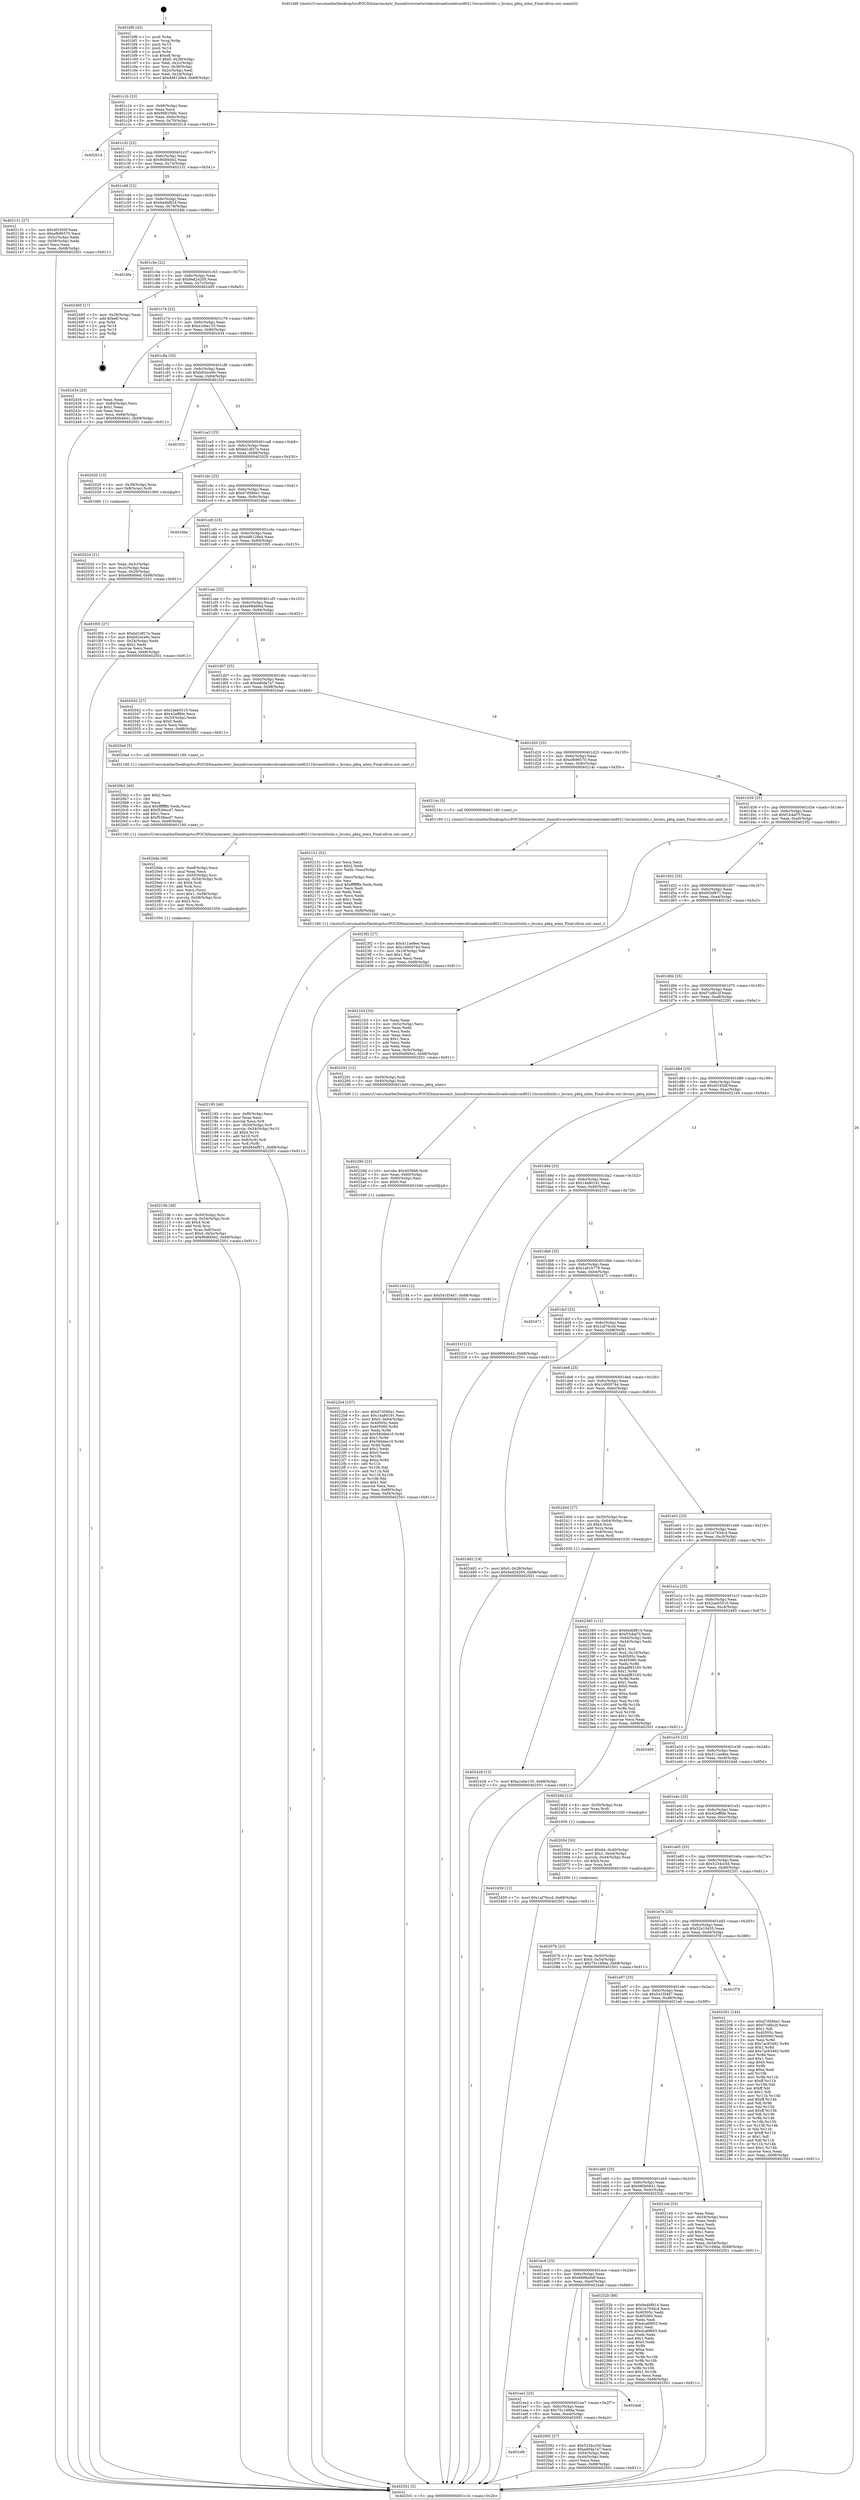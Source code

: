 digraph "0x401bf0" {
  label = "0x401bf0 (/mnt/c/Users/mathe/Desktop/tcc/POCII/binaries/extr_linuxdriversnetwirelessbroadcombrcm80211brcmutilutils.c_brcmu_pktq_mlen_Final-ollvm.out::main(0))"
  labelloc = "t"
  node[shape=record]

  Entry [label="",width=0.3,height=0.3,shape=circle,fillcolor=black,style=filled]
  "0x401c1b" [label="{
     0x401c1b [23]\l
     | [instrs]\l
     &nbsp;&nbsp;0x401c1b \<+3\>: mov -0x68(%rbp),%eax\l
     &nbsp;&nbsp;0x401c1e \<+2\>: mov %eax,%ecx\l
     &nbsp;&nbsp;0x401c20 \<+6\>: sub $0x9081f49c,%ecx\l
     &nbsp;&nbsp;0x401c26 \<+3\>: mov %eax,-0x6c(%rbp)\l
     &nbsp;&nbsp;0x401c29 \<+3\>: mov %ecx,-0x70(%rbp)\l
     &nbsp;&nbsp;0x401c2c \<+6\>: je 0000000000402014 \<main+0x424\>\l
  }"]
  "0x402014" [label="{
     0x402014\l
  }", style=dashed]
  "0x401c32" [label="{
     0x401c32 [22]\l
     | [instrs]\l
     &nbsp;&nbsp;0x401c32 \<+5\>: jmp 0000000000401c37 \<main+0x47\>\l
     &nbsp;&nbsp;0x401c37 \<+3\>: mov -0x6c(%rbp),%eax\l
     &nbsp;&nbsp;0x401c3a \<+5\>: sub $0x90df40e2,%eax\l
     &nbsp;&nbsp;0x401c3f \<+3\>: mov %eax,-0x74(%rbp)\l
     &nbsp;&nbsp;0x401c42 \<+6\>: je 0000000000402131 \<main+0x541\>\l
  }"]
  Exit [label="",width=0.3,height=0.3,shape=circle,fillcolor=black,style=filled,peripheries=2]
  "0x402131" [label="{
     0x402131 [27]\l
     | [instrs]\l
     &nbsp;&nbsp;0x402131 \<+5\>: mov $0x4f1650f,%eax\l
     &nbsp;&nbsp;0x402136 \<+5\>: mov $0xefb96570,%ecx\l
     &nbsp;&nbsp;0x40213b \<+3\>: mov -0x5c(%rbp),%edx\l
     &nbsp;&nbsp;0x40213e \<+3\>: cmp -0x58(%rbp),%edx\l
     &nbsp;&nbsp;0x402141 \<+3\>: cmovl %ecx,%eax\l
     &nbsp;&nbsp;0x402144 \<+3\>: mov %eax,-0x68(%rbp)\l
     &nbsp;&nbsp;0x402147 \<+5\>: jmp 0000000000402501 \<main+0x911\>\l
  }"]
  "0x401c48" [label="{
     0x401c48 [22]\l
     | [instrs]\l
     &nbsp;&nbsp;0x401c48 \<+5\>: jmp 0000000000401c4d \<main+0x5d\>\l
     &nbsp;&nbsp;0x401c4d \<+3\>: mov -0x6c(%rbp),%eax\l
     &nbsp;&nbsp;0x401c50 \<+5\>: sub $0x9a4bf814,%eax\l
     &nbsp;&nbsp;0x401c55 \<+3\>: mov %eax,-0x78(%rbp)\l
     &nbsp;&nbsp;0x401c58 \<+6\>: je 00000000004024fa \<main+0x90a\>\l
  }"]
  "0x402459" [label="{
     0x402459 [12]\l
     | [instrs]\l
     &nbsp;&nbsp;0x402459 \<+7\>: movl $0x1af76ccd,-0x68(%rbp)\l
     &nbsp;&nbsp;0x402460 \<+5\>: jmp 0000000000402501 \<main+0x911\>\l
  }"]
  "0x4024fa" [label="{
     0x4024fa\l
  }", style=dashed]
  "0x401c5e" [label="{
     0x401c5e [22]\l
     | [instrs]\l
     &nbsp;&nbsp;0x401c5e \<+5\>: jmp 0000000000401c63 \<main+0x73\>\l
     &nbsp;&nbsp;0x401c63 \<+3\>: mov -0x6c(%rbp),%eax\l
     &nbsp;&nbsp;0x401c66 \<+5\>: sub $0x9ed24205,%eax\l
     &nbsp;&nbsp;0x401c6b \<+3\>: mov %eax,-0x7c(%rbp)\l
     &nbsp;&nbsp;0x401c6e \<+6\>: je 0000000000402495 \<main+0x8a5\>\l
  }"]
  "0x402428" [label="{
     0x402428 [12]\l
     | [instrs]\l
     &nbsp;&nbsp;0x402428 \<+7\>: movl $0xa1ebe135,-0x68(%rbp)\l
     &nbsp;&nbsp;0x40242f \<+5\>: jmp 0000000000402501 \<main+0x911\>\l
  }"]
  "0x402495" [label="{
     0x402495 [17]\l
     | [instrs]\l
     &nbsp;&nbsp;0x402495 \<+3\>: mov -0x28(%rbp),%eax\l
     &nbsp;&nbsp;0x402498 \<+7\>: add $0xe8,%rsp\l
     &nbsp;&nbsp;0x40249f \<+1\>: pop %rbx\l
     &nbsp;&nbsp;0x4024a0 \<+2\>: pop %r14\l
     &nbsp;&nbsp;0x4024a2 \<+2\>: pop %r15\l
     &nbsp;&nbsp;0x4024a4 \<+1\>: pop %rbp\l
     &nbsp;&nbsp;0x4024a5 \<+1\>: ret\l
  }"]
  "0x401c74" [label="{
     0x401c74 [22]\l
     | [instrs]\l
     &nbsp;&nbsp;0x401c74 \<+5\>: jmp 0000000000401c79 \<main+0x89\>\l
     &nbsp;&nbsp;0x401c79 \<+3\>: mov -0x6c(%rbp),%eax\l
     &nbsp;&nbsp;0x401c7c \<+5\>: sub $0xa1ebe135,%eax\l
     &nbsp;&nbsp;0x401c81 \<+3\>: mov %eax,-0x80(%rbp)\l
     &nbsp;&nbsp;0x401c84 \<+6\>: je 0000000000402434 \<main+0x844\>\l
  }"]
  "0x4022b4" [label="{
     0x4022b4 [107]\l
     | [instrs]\l
     &nbsp;&nbsp;0x4022b4 \<+5\>: mov $0xd7d566e1,%esi\l
     &nbsp;&nbsp;0x4022b9 \<+5\>: mov $0x14a80191,%ecx\l
     &nbsp;&nbsp;0x4022be \<+7\>: movl $0x0,-0x64(%rbp)\l
     &nbsp;&nbsp;0x4022c5 \<+7\>: mov 0x40505c,%edx\l
     &nbsp;&nbsp;0x4022cc \<+8\>: mov 0x405060,%r8d\l
     &nbsp;&nbsp;0x4022d4 \<+3\>: mov %edx,%r9d\l
     &nbsp;&nbsp;0x4022d7 \<+7\>: add $0x58ddee10,%r9d\l
     &nbsp;&nbsp;0x4022de \<+4\>: sub $0x1,%r9d\l
     &nbsp;&nbsp;0x4022e2 \<+7\>: sub $0x58ddee10,%r9d\l
     &nbsp;&nbsp;0x4022e9 \<+4\>: imul %r9d,%edx\l
     &nbsp;&nbsp;0x4022ed \<+3\>: and $0x1,%edx\l
     &nbsp;&nbsp;0x4022f0 \<+3\>: cmp $0x0,%edx\l
     &nbsp;&nbsp;0x4022f3 \<+4\>: sete %r10b\l
     &nbsp;&nbsp;0x4022f7 \<+4\>: cmp $0xa,%r8d\l
     &nbsp;&nbsp;0x4022fb \<+4\>: setl %r11b\l
     &nbsp;&nbsp;0x4022ff \<+3\>: mov %r10b,%bl\l
     &nbsp;&nbsp;0x402302 \<+3\>: and %r11b,%bl\l
     &nbsp;&nbsp;0x402305 \<+3\>: xor %r11b,%r10b\l
     &nbsp;&nbsp;0x402308 \<+3\>: or %r10b,%bl\l
     &nbsp;&nbsp;0x40230b \<+3\>: test $0x1,%bl\l
     &nbsp;&nbsp;0x40230e \<+3\>: cmovne %ecx,%esi\l
     &nbsp;&nbsp;0x402311 \<+3\>: mov %esi,-0x68(%rbp)\l
     &nbsp;&nbsp;0x402314 \<+6\>: mov %eax,-0xf4(%rbp)\l
     &nbsp;&nbsp;0x40231a \<+5\>: jmp 0000000000402501 \<main+0x911\>\l
  }"]
  "0x402434" [label="{
     0x402434 [25]\l
     | [instrs]\l
     &nbsp;&nbsp;0x402434 \<+2\>: xor %eax,%eax\l
     &nbsp;&nbsp;0x402436 \<+3\>: mov -0x64(%rbp),%ecx\l
     &nbsp;&nbsp;0x402439 \<+3\>: sub $0x1,%eax\l
     &nbsp;&nbsp;0x40243c \<+2\>: sub %eax,%ecx\l
     &nbsp;&nbsp;0x40243e \<+3\>: mov %ecx,-0x64(%rbp)\l
     &nbsp;&nbsp;0x402441 \<+7\>: movl $0x680b4641,-0x68(%rbp)\l
     &nbsp;&nbsp;0x402448 \<+5\>: jmp 0000000000402501 \<main+0x911\>\l
  }"]
  "0x401c8a" [label="{
     0x401c8a [25]\l
     | [instrs]\l
     &nbsp;&nbsp;0x401c8a \<+5\>: jmp 0000000000401c8f \<main+0x9f\>\l
     &nbsp;&nbsp;0x401c8f \<+3\>: mov -0x6c(%rbp),%eax\l
     &nbsp;&nbsp;0x401c92 \<+5\>: sub $0xb92ece9c,%eax\l
     &nbsp;&nbsp;0x401c97 \<+6\>: mov %eax,-0x84(%rbp)\l
     &nbsp;&nbsp;0x401c9d \<+6\>: je 0000000000401f20 \<main+0x330\>\l
  }"]
  "0x40229d" [label="{
     0x40229d [23]\l
     | [instrs]\l
     &nbsp;&nbsp;0x40229d \<+10\>: movabs $0x4030b6,%rdi\l
     &nbsp;&nbsp;0x4022a7 \<+3\>: mov %eax,-0x60(%rbp)\l
     &nbsp;&nbsp;0x4022aa \<+3\>: mov -0x60(%rbp),%esi\l
     &nbsp;&nbsp;0x4022ad \<+2\>: mov $0x0,%al\l
     &nbsp;&nbsp;0x4022af \<+5\>: call 0000000000401040 \<printf@plt\>\l
     | [calls]\l
     &nbsp;&nbsp;0x401040 \{1\} (unknown)\l
  }"]
  "0x401f20" [label="{
     0x401f20\l
  }", style=dashed]
  "0x401ca3" [label="{
     0x401ca3 [25]\l
     | [instrs]\l
     &nbsp;&nbsp;0x401ca3 \<+5\>: jmp 0000000000401ca8 \<main+0xb8\>\l
     &nbsp;&nbsp;0x401ca8 \<+3\>: mov -0x6c(%rbp),%eax\l
     &nbsp;&nbsp;0x401cab \<+5\>: sub $0xbd1df27e,%eax\l
     &nbsp;&nbsp;0x401cb0 \<+6\>: mov %eax,-0x88(%rbp)\l
     &nbsp;&nbsp;0x401cb6 \<+6\>: je 0000000000402020 \<main+0x430\>\l
  }"]
  "0x402185" [label="{
     0x402185 [46]\l
     | [instrs]\l
     &nbsp;&nbsp;0x402185 \<+6\>: mov -0xf0(%rbp),%ecx\l
     &nbsp;&nbsp;0x40218b \<+3\>: imul %eax,%ecx\l
     &nbsp;&nbsp;0x40218e \<+3\>: movslq %ecx,%r8\l
     &nbsp;&nbsp;0x402191 \<+4\>: mov -0x50(%rbp),%r9\l
     &nbsp;&nbsp;0x402195 \<+4\>: movslq -0x54(%rbp),%r10\l
     &nbsp;&nbsp;0x402199 \<+4\>: shl $0x4,%r10\l
     &nbsp;&nbsp;0x40219d \<+3\>: add %r10,%r9\l
     &nbsp;&nbsp;0x4021a0 \<+4\>: mov 0x8(%r9),%r9\l
     &nbsp;&nbsp;0x4021a4 \<+3\>: mov %r8,(%r9)\l
     &nbsp;&nbsp;0x4021a7 \<+7\>: movl $0xf45ef871,-0x68(%rbp)\l
     &nbsp;&nbsp;0x4021ae \<+5\>: jmp 0000000000402501 \<main+0x911\>\l
  }"]
  "0x402020" [label="{
     0x402020 [13]\l
     | [instrs]\l
     &nbsp;&nbsp;0x402020 \<+4\>: mov -0x38(%rbp),%rax\l
     &nbsp;&nbsp;0x402024 \<+4\>: mov 0x8(%rax),%rdi\l
     &nbsp;&nbsp;0x402028 \<+5\>: call 0000000000401060 \<atoi@plt\>\l
     | [calls]\l
     &nbsp;&nbsp;0x401060 \{1\} (unknown)\l
  }"]
  "0x401cbc" [label="{
     0x401cbc [25]\l
     | [instrs]\l
     &nbsp;&nbsp;0x401cbc \<+5\>: jmp 0000000000401cc1 \<main+0xd1\>\l
     &nbsp;&nbsp;0x401cc1 \<+3\>: mov -0x6c(%rbp),%eax\l
     &nbsp;&nbsp;0x401cc4 \<+5\>: sub $0xd7d566e1,%eax\l
     &nbsp;&nbsp;0x401cc9 \<+6\>: mov %eax,-0x8c(%rbp)\l
     &nbsp;&nbsp;0x401ccf \<+6\>: je 00000000004024be \<main+0x8ce\>\l
  }"]
  "0x402151" [label="{
     0x402151 [52]\l
     | [instrs]\l
     &nbsp;&nbsp;0x402151 \<+2\>: xor %ecx,%ecx\l
     &nbsp;&nbsp;0x402153 \<+5\>: mov $0x2,%edx\l
     &nbsp;&nbsp;0x402158 \<+6\>: mov %edx,-0xec(%rbp)\l
     &nbsp;&nbsp;0x40215e \<+1\>: cltd\l
     &nbsp;&nbsp;0x40215f \<+6\>: mov -0xec(%rbp),%esi\l
     &nbsp;&nbsp;0x402165 \<+2\>: idiv %esi\l
     &nbsp;&nbsp;0x402167 \<+6\>: imul $0xfffffffe,%edx,%edx\l
     &nbsp;&nbsp;0x40216d \<+2\>: mov %ecx,%edi\l
     &nbsp;&nbsp;0x40216f \<+2\>: sub %edx,%edi\l
     &nbsp;&nbsp;0x402171 \<+2\>: mov %ecx,%edx\l
     &nbsp;&nbsp;0x402173 \<+3\>: sub $0x1,%edx\l
     &nbsp;&nbsp;0x402176 \<+2\>: add %edx,%edi\l
     &nbsp;&nbsp;0x402178 \<+2\>: sub %edi,%ecx\l
     &nbsp;&nbsp;0x40217a \<+6\>: mov %ecx,-0xf0(%rbp)\l
     &nbsp;&nbsp;0x402180 \<+5\>: call 0000000000401160 \<next_i\>\l
     | [calls]\l
     &nbsp;&nbsp;0x401160 \{1\} (/mnt/c/Users/mathe/Desktop/tcc/POCII/binaries/extr_linuxdriversnetwirelessbroadcombrcm80211brcmutilutils.c_brcmu_pktq_mlen_Final-ollvm.out::next_i)\l
  }"]
  "0x4024be" [label="{
     0x4024be\l
  }", style=dashed]
  "0x401cd5" [label="{
     0x401cd5 [25]\l
     | [instrs]\l
     &nbsp;&nbsp;0x401cd5 \<+5\>: jmp 0000000000401cda \<main+0xea\>\l
     &nbsp;&nbsp;0x401cda \<+3\>: mov -0x6c(%rbp),%eax\l
     &nbsp;&nbsp;0x401cdd \<+5\>: sub $0xdd8129a4,%eax\l
     &nbsp;&nbsp;0x401ce2 \<+6\>: mov %eax,-0x90(%rbp)\l
     &nbsp;&nbsp;0x401ce8 \<+6\>: je 0000000000401f05 \<main+0x315\>\l
  }"]
  "0x40210b" [label="{
     0x40210b [38]\l
     | [instrs]\l
     &nbsp;&nbsp;0x40210b \<+4\>: mov -0x50(%rbp),%rsi\l
     &nbsp;&nbsp;0x40210f \<+4\>: movslq -0x54(%rbp),%rdi\l
     &nbsp;&nbsp;0x402113 \<+4\>: shl $0x4,%rdi\l
     &nbsp;&nbsp;0x402117 \<+3\>: add %rdi,%rsi\l
     &nbsp;&nbsp;0x40211a \<+4\>: mov %rax,0x8(%rsi)\l
     &nbsp;&nbsp;0x40211e \<+7\>: movl $0x0,-0x5c(%rbp)\l
     &nbsp;&nbsp;0x402125 \<+7\>: movl $0x90df40e2,-0x68(%rbp)\l
     &nbsp;&nbsp;0x40212c \<+5\>: jmp 0000000000402501 \<main+0x911\>\l
  }"]
  "0x401f05" [label="{
     0x401f05 [27]\l
     | [instrs]\l
     &nbsp;&nbsp;0x401f05 \<+5\>: mov $0xbd1df27e,%eax\l
     &nbsp;&nbsp;0x401f0a \<+5\>: mov $0xb92ece9c,%ecx\l
     &nbsp;&nbsp;0x401f0f \<+3\>: mov -0x24(%rbp),%edx\l
     &nbsp;&nbsp;0x401f12 \<+3\>: cmp $0x2,%edx\l
     &nbsp;&nbsp;0x401f15 \<+3\>: cmovne %ecx,%eax\l
     &nbsp;&nbsp;0x401f18 \<+3\>: mov %eax,-0x68(%rbp)\l
     &nbsp;&nbsp;0x401f1b \<+5\>: jmp 0000000000402501 \<main+0x911\>\l
  }"]
  "0x401cee" [label="{
     0x401cee [25]\l
     | [instrs]\l
     &nbsp;&nbsp;0x401cee \<+5\>: jmp 0000000000401cf3 \<main+0x103\>\l
     &nbsp;&nbsp;0x401cf3 \<+3\>: mov -0x6c(%rbp),%eax\l
     &nbsp;&nbsp;0x401cf6 \<+5\>: sub $0xe08dd9af,%eax\l
     &nbsp;&nbsp;0x401cfb \<+6\>: mov %eax,-0x94(%rbp)\l
     &nbsp;&nbsp;0x401d01 \<+6\>: je 0000000000402042 \<main+0x452\>\l
  }"]
  "0x402501" [label="{
     0x402501 [5]\l
     | [instrs]\l
     &nbsp;&nbsp;0x402501 \<+5\>: jmp 0000000000401c1b \<main+0x2b\>\l
  }"]
  "0x401bf0" [label="{
     0x401bf0 [43]\l
     | [instrs]\l
     &nbsp;&nbsp;0x401bf0 \<+1\>: push %rbp\l
     &nbsp;&nbsp;0x401bf1 \<+3\>: mov %rsp,%rbp\l
     &nbsp;&nbsp;0x401bf4 \<+2\>: push %r15\l
     &nbsp;&nbsp;0x401bf6 \<+2\>: push %r14\l
     &nbsp;&nbsp;0x401bf8 \<+1\>: push %rbx\l
     &nbsp;&nbsp;0x401bf9 \<+7\>: sub $0xe8,%rsp\l
     &nbsp;&nbsp;0x401c00 \<+7\>: movl $0x0,-0x28(%rbp)\l
     &nbsp;&nbsp;0x401c07 \<+3\>: mov %edi,-0x2c(%rbp)\l
     &nbsp;&nbsp;0x401c0a \<+4\>: mov %rsi,-0x38(%rbp)\l
     &nbsp;&nbsp;0x401c0e \<+3\>: mov -0x2c(%rbp),%edi\l
     &nbsp;&nbsp;0x401c11 \<+3\>: mov %edi,-0x24(%rbp)\l
     &nbsp;&nbsp;0x401c14 \<+7\>: movl $0xdd8129a4,-0x68(%rbp)\l
  }"]
  "0x40202d" [label="{
     0x40202d [21]\l
     | [instrs]\l
     &nbsp;&nbsp;0x40202d \<+3\>: mov %eax,-0x3c(%rbp)\l
     &nbsp;&nbsp;0x402030 \<+3\>: mov -0x3c(%rbp),%eax\l
     &nbsp;&nbsp;0x402033 \<+3\>: mov %eax,-0x20(%rbp)\l
     &nbsp;&nbsp;0x402036 \<+7\>: movl $0xe08dd9af,-0x68(%rbp)\l
     &nbsp;&nbsp;0x40203d \<+5\>: jmp 0000000000402501 \<main+0x911\>\l
  }"]
  "0x4020da" [label="{
     0x4020da [49]\l
     | [instrs]\l
     &nbsp;&nbsp;0x4020da \<+6\>: mov -0xe8(%rbp),%ecx\l
     &nbsp;&nbsp;0x4020e0 \<+3\>: imul %eax,%ecx\l
     &nbsp;&nbsp;0x4020e3 \<+4\>: mov -0x50(%rbp),%rsi\l
     &nbsp;&nbsp;0x4020e7 \<+4\>: movslq -0x54(%rbp),%rdi\l
     &nbsp;&nbsp;0x4020eb \<+4\>: shl $0x4,%rdi\l
     &nbsp;&nbsp;0x4020ef \<+3\>: add %rdi,%rsi\l
     &nbsp;&nbsp;0x4020f2 \<+2\>: mov %ecx,(%rsi)\l
     &nbsp;&nbsp;0x4020f4 \<+7\>: movl $0x1,-0x58(%rbp)\l
     &nbsp;&nbsp;0x4020fb \<+4\>: movslq -0x58(%rbp),%rsi\l
     &nbsp;&nbsp;0x4020ff \<+4\>: shl $0x3,%rsi\l
     &nbsp;&nbsp;0x402103 \<+3\>: mov %rsi,%rdi\l
     &nbsp;&nbsp;0x402106 \<+5\>: call 0000000000401050 \<malloc@plt\>\l
     | [calls]\l
     &nbsp;&nbsp;0x401050 \{1\} (unknown)\l
  }"]
  "0x402042" [label="{
     0x402042 [27]\l
     | [instrs]\l
     &nbsp;&nbsp;0x402042 \<+5\>: mov $0x2aeb5510,%eax\l
     &nbsp;&nbsp;0x402047 \<+5\>: mov $0x42efffde,%ecx\l
     &nbsp;&nbsp;0x40204c \<+3\>: mov -0x20(%rbp),%edx\l
     &nbsp;&nbsp;0x40204f \<+3\>: cmp $0x0,%edx\l
     &nbsp;&nbsp;0x402052 \<+3\>: cmove %ecx,%eax\l
     &nbsp;&nbsp;0x402055 \<+3\>: mov %eax,-0x68(%rbp)\l
     &nbsp;&nbsp;0x402058 \<+5\>: jmp 0000000000402501 \<main+0x911\>\l
  }"]
  "0x401d07" [label="{
     0x401d07 [25]\l
     | [instrs]\l
     &nbsp;&nbsp;0x401d07 \<+5\>: jmp 0000000000401d0c \<main+0x11c\>\l
     &nbsp;&nbsp;0x401d0c \<+3\>: mov -0x6c(%rbp),%eax\l
     &nbsp;&nbsp;0x401d0f \<+5\>: sub $0xed0da7a7,%eax\l
     &nbsp;&nbsp;0x401d14 \<+6\>: mov %eax,-0x98(%rbp)\l
     &nbsp;&nbsp;0x401d1a \<+6\>: je 00000000004020ad \<main+0x4bd\>\l
  }"]
  "0x4020b2" [label="{
     0x4020b2 [40]\l
     | [instrs]\l
     &nbsp;&nbsp;0x4020b2 \<+5\>: mov $0x2,%ecx\l
     &nbsp;&nbsp;0x4020b7 \<+1\>: cltd\l
     &nbsp;&nbsp;0x4020b8 \<+2\>: idiv %ecx\l
     &nbsp;&nbsp;0x4020ba \<+6\>: imul $0xfffffffe,%edx,%ecx\l
     &nbsp;&nbsp;0x4020c0 \<+6\>: add $0xf536ecd7,%ecx\l
     &nbsp;&nbsp;0x4020c6 \<+3\>: add $0x1,%ecx\l
     &nbsp;&nbsp;0x4020c9 \<+6\>: sub $0xf536ecd7,%ecx\l
     &nbsp;&nbsp;0x4020cf \<+6\>: mov %ecx,-0xe8(%rbp)\l
     &nbsp;&nbsp;0x4020d5 \<+5\>: call 0000000000401160 \<next_i\>\l
     | [calls]\l
     &nbsp;&nbsp;0x401160 \{1\} (/mnt/c/Users/mathe/Desktop/tcc/POCII/binaries/extr_linuxdriversnetwirelessbroadcombrcm80211brcmutilutils.c_brcmu_pktq_mlen_Final-ollvm.out::next_i)\l
  }"]
  "0x4020ad" [label="{
     0x4020ad [5]\l
     | [instrs]\l
     &nbsp;&nbsp;0x4020ad \<+5\>: call 0000000000401160 \<next_i\>\l
     | [calls]\l
     &nbsp;&nbsp;0x401160 \{1\} (/mnt/c/Users/mathe/Desktop/tcc/POCII/binaries/extr_linuxdriversnetwirelessbroadcombrcm80211brcmutilutils.c_brcmu_pktq_mlen_Final-ollvm.out::next_i)\l
  }"]
  "0x401d20" [label="{
     0x401d20 [25]\l
     | [instrs]\l
     &nbsp;&nbsp;0x401d20 \<+5\>: jmp 0000000000401d25 \<main+0x135\>\l
     &nbsp;&nbsp;0x401d25 \<+3\>: mov -0x6c(%rbp),%eax\l
     &nbsp;&nbsp;0x401d28 \<+5\>: sub $0xefb96570,%eax\l
     &nbsp;&nbsp;0x401d2d \<+6\>: mov %eax,-0x9c(%rbp)\l
     &nbsp;&nbsp;0x401d33 \<+6\>: je 000000000040214c \<main+0x55c\>\l
  }"]
  "0x401efb" [label="{
     0x401efb\l
  }", style=dashed]
  "0x40214c" [label="{
     0x40214c [5]\l
     | [instrs]\l
     &nbsp;&nbsp;0x40214c \<+5\>: call 0000000000401160 \<next_i\>\l
     | [calls]\l
     &nbsp;&nbsp;0x401160 \{1\} (/mnt/c/Users/mathe/Desktop/tcc/POCII/binaries/extr_linuxdriversnetwirelessbroadcombrcm80211brcmutilutils.c_brcmu_pktq_mlen_Final-ollvm.out::next_i)\l
  }"]
  "0x401d39" [label="{
     0x401d39 [25]\l
     | [instrs]\l
     &nbsp;&nbsp;0x401d39 \<+5\>: jmp 0000000000401d3e \<main+0x14e\>\l
     &nbsp;&nbsp;0x401d3e \<+3\>: mov -0x6c(%rbp),%eax\l
     &nbsp;&nbsp;0x401d41 \<+5\>: sub $0xf1b4af7f,%eax\l
     &nbsp;&nbsp;0x401d46 \<+6\>: mov %eax,-0xa0(%rbp)\l
     &nbsp;&nbsp;0x401d4c \<+6\>: je 00000000004023f2 \<main+0x802\>\l
  }"]
  "0x402092" [label="{
     0x402092 [27]\l
     | [instrs]\l
     &nbsp;&nbsp;0x402092 \<+5\>: mov $0x5234cc5d,%eax\l
     &nbsp;&nbsp;0x402097 \<+5\>: mov $0xed0da7a7,%ecx\l
     &nbsp;&nbsp;0x40209c \<+3\>: mov -0x54(%rbp),%edx\l
     &nbsp;&nbsp;0x40209f \<+3\>: cmp -0x44(%rbp),%edx\l
     &nbsp;&nbsp;0x4020a2 \<+3\>: cmovl %ecx,%eax\l
     &nbsp;&nbsp;0x4020a5 \<+3\>: mov %eax,-0x68(%rbp)\l
     &nbsp;&nbsp;0x4020a8 \<+5\>: jmp 0000000000402501 \<main+0x911\>\l
  }"]
  "0x4023f2" [label="{
     0x4023f2 [27]\l
     | [instrs]\l
     &nbsp;&nbsp;0x4023f2 \<+5\>: mov $0x411ae8ee,%eax\l
     &nbsp;&nbsp;0x4023f7 \<+5\>: mov $0x1d00074d,%ecx\l
     &nbsp;&nbsp;0x4023fc \<+3\>: mov -0x19(%rbp),%dl\l
     &nbsp;&nbsp;0x4023ff \<+3\>: test $0x1,%dl\l
     &nbsp;&nbsp;0x402402 \<+3\>: cmovne %ecx,%eax\l
     &nbsp;&nbsp;0x402405 \<+3\>: mov %eax,-0x68(%rbp)\l
     &nbsp;&nbsp;0x402408 \<+5\>: jmp 0000000000402501 \<main+0x911\>\l
  }"]
  "0x401d52" [label="{
     0x401d52 [25]\l
     | [instrs]\l
     &nbsp;&nbsp;0x401d52 \<+5\>: jmp 0000000000401d57 \<main+0x167\>\l
     &nbsp;&nbsp;0x401d57 \<+3\>: mov -0x6c(%rbp),%eax\l
     &nbsp;&nbsp;0x401d5a \<+5\>: sub $0xf45ef871,%eax\l
     &nbsp;&nbsp;0x401d5f \<+6\>: mov %eax,-0xa4(%rbp)\l
     &nbsp;&nbsp;0x401d65 \<+6\>: je 00000000004021b3 \<main+0x5c3\>\l
  }"]
  "0x401ee2" [label="{
     0x401ee2 [25]\l
     | [instrs]\l
     &nbsp;&nbsp;0x401ee2 \<+5\>: jmp 0000000000401ee7 \<main+0x2f7\>\l
     &nbsp;&nbsp;0x401ee7 \<+3\>: mov -0x6c(%rbp),%eax\l
     &nbsp;&nbsp;0x401eea \<+5\>: sub $0x75c1d9da,%eax\l
     &nbsp;&nbsp;0x401eef \<+6\>: mov %eax,-0xe4(%rbp)\l
     &nbsp;&nbsp;0x401ef5 \<+6\>: je 0000000000402092 \<main+0x4a2\>\l
  }"]
  "0x4021b3" [label="{
     0x4021b3 [33]\l
     | [instrs]\l
     &nbsp;&nbsp;0x4021b3 \<+2\>: xor %eax,%eax\l
     &nbsp;&nbsp;0x4021b5 \<+3\>: mov -0x5c(%rbp),%ecx\l
     &nbsp;&nbsp;0x4021b8 \<+2\>: mov %eax,%edx\l
     &nbsp;&nbsp;0x4021ba \<+2\>: sub %ecx,%edx\l
     &nbsp;&nbsp;0x4021bc \<+2\>: mov %eax,%ecx\l
     &nbsp;&nbsp;0x4021be \<+3\>: sub $0x1,%ecx\l
     &nbsp;&nbsp;0x4021c1 \<+2\>: add %ecx,%edx\l
     &nbsp;&nbsp;0x4021c3 \<+2\>: sub %edx,%eax\l
     &nbsp;&nbsp;0x4021c5 \<+3\>: mov %eax,-0x5c(%rbp)\l
     &nbsp;&nbsp;0x4021c8 \<+7\>: movl $0x90df40e2,-0x68(%rbp)\l
     &nbsp;&nbsp;0x4021cf \<+5\>: jmp 0000000000402501 \<main+0x911\>\l
  }"]
  "0x401d6b" [label="{
     0x401d6b [25]\l
     | [instrs]\l
     &nbsp;&nbsp;0x401d6b \<+5\>: jmp 0000000000401d70 \<main+0x180\>\l
     &nbsp;&nbsp;0x401d70 \<+3\>: mov -0x6c(%rbp),%eax\l
     &nbsp;&nbsp;0x401d73 \<+5\>: sub $0xf7cd6c2f,%eax\l
     &nbsp;&nbsp;0x401d78 \<+6\>: mov %eax,-0xa8(%rbp)\l
     &nbsp;&nbsp;0x401d7e \<+6\>: je 0000000000402291 \<main+0x6a1\>\l
  }"]
  "0x4024a6" [label="{
     0x4024a6\l
  }", style=dashed]
  "0x402291" [label="{
     0x402291 [12]\l
     | [instrs]\l
     &nbsp;&nbsp;0x402291 \<+4\>: mov -0x50(%rbp),%rdi\l
     &nbsp;&nbsp;0x402295 \<+3\>: mov -0x40(%rbp),%esi\l
     &nbsp;&nbsp;0x402298 \<+5\>: call 00000000004015d0 \<brcmu_pktq_mlen\>\l
     | [calls]\l
     &nbsp;&nbsp;0x4015d0 \{1\} (/mnt/c/Users/mathe/Desktop/tcc/POCII/binaries/extr_linuxdriversnetwirelessbroadcombrcm80211brcmutilutils.c_brcmu_pktq_mlen_Final-ollvm.out::brcmu_pktq_mlen)\l
  }"]
  "0x401d84" [label="{
     0x401d84 [25]\l
     | [instrs]\l
     &nbsp;&nbsp;0x401d84 \<+5\>: jmp 0000000000401d89 \<main+0x199\>\l
     &nbsp;&nbsp;0x401d89 \<+3\>: mov -0x6c(%rbp),%eax\l
     &nbsp;&nbsp;0x401d8c \<+5\>: sub $0x4f1650f,%eax\l
     &nbsp;&nbsp;0x401d91 \<+6\>: mov %eax,-0xac(%rbp)\l
     &nbsp;&nbsp;0x401d97 \<+6\>: je 00000000004021d4 \<main+0x5e4\>\l
  }"]
  "0x401ec9" [label="{
     0x401ec9 [25]\l
     | [instrs]\l
     &nbsp;&nbsp;0x401ec9 \<+5\>: jmp 0000000000401ece \<main+0x2de\>\l
     &nbsp;&nbsp;0x401ece \<+3\>: mov -0x6c(%rbp),%eax\l
     &nbsp;&nbsp;0x401ed1 \<+5\>: sub $0x6b88a0df,%eax\l
     &nbsp;&nbsp;0x401ed6 \<+6\>: mov %eax,-0xe0(%rbp)\l
     &nbsp;&nbsp;0x401edc \<+6\>: je 00000000004024a6 \<main+0x8b6\>\l
  }"]
  "0x4021d4" [label="{
     0x4021d4 [12]\l
     | [instrs]\l
     &nbsp;&nbsp;0x4021d4 \<+7\>: movl $0x541f34d7,-0x68(%rbp)\l
     &nbsp;&nbsp;0x4021db \<+5\>: jmp 0000000000402501 \<main+0x911\>\l
  }"]
  "0x401d9d" [label="{
     0x401d9d [25]\l
     | [instrs]\l
     &nbsp;&nbsp;0x401d9d \<+5\>: jmp 0000000000401da2 \<main+0x1b2\>\l
     &nbsp;&nbsp;0x401da2 \<+3\>: mov -0x6c(%rbp),%eax\l
     &nbsp;&nbsp;0x401da5 \<+5\>: sub $0x14a80191,%eax\l
     &nbsp;&nbsp;0x401daa \<+6\>: mov %eax,-0xb0(%rbp)\l
     &nbsp;&nbsp;0x401db0 \<+6\>: je 000000000040231f \<main+0x72f\>\l
  }"]
  "0x40232b" [label="{
     0x40232b [88]\l
     | [instrs]\l
     &nbsp;&nbsp;0x40232b \<+5\>: mov $0x9a4bf814,%eax\l
     &nbsp;&nbsp;0x402330 \<+5\>: mov $0x1e793dc4,%ecx\l
     &nbsp;&nbsp;0x402335 \<+7\>: mov 0x40505c,%edx\l
     &nbsp;&nbsp;0x40233c \<+7\>: mov 0x405060,%esi\l
     &nbsp;&nbsp;0x402343 \<+2\>: mov %edx,%edi\l
     &nbsp;&nbsp;0x402345 \<+6\>: add $0xdca6f603,%edi\l
     &nbsp;&nbsp;0x40234b \<+3\>: sub $0x1,%edi\l
     &nbsp;&nbsp;0x40234e \<+6\>: sub $0xdca6f603,%edi\l
     &nbsp;&nbsp;0x402354 \<+3\>: imul %edi,%edx\l
     &nbsp;&nbsp;0x402357 \<+3\>: and $0x1,%edx\l
     &nbsp;&nbsp;0x40235a \<+3\>: cmp $0x0,%edx\l
     &nbsp;&nbsp;0x40235d \<+4\>: sete %r8b\l
     &nbsp;&nbsp;0x402361 \<+3\>: cmp $0xa,%esi\l
     &nbsp;&nbsp;0x402364 \<+4\>: setl %r9b\l
     &nbsp;&nbsp;0x402368 \<+3\>: mov %r8b,%r10b\l
     &nbsp;&nbsp;0x40236b \<+3\>: and %r9b,%r10b\l
     &nbsp;&nbsp;0x40236e \<+3\>: xor %r9b,%r8b\l
     &nbsp;&nbsp;0x402371 \<+3\>: or %r8b,%r10b\l
     &nbsp;&nbsp;0x402374 \<+4\>: test $0x1,%r10b\l
     &nbsp;&nbsp;0x402378 \<+3\>: cmovne %ecx,%eax\l
     &nbsp;&nbsp;0x40237b \<+3\>: mov %eax,-0x68(%rbp)\l
     &nbsp;&nbsp;0x40237e \<+5\>: jmp 0000000000402501 \<main+0x911\>\l
  }"]
  "0x40231f" [label="{
     0x40231f [12]\l
     | [instrs]\l
     &nbsp;&nbsp;0x40231f \<+7\>: movl $0x680b4641,-0x68(%rbp)\l
     &nbsp;&nbsp;0x402326 \<+5\>: jmp 0000000000402501 \<main+0x911\>\l
  }"]
  "0x401db6" [label="{
     0x401db6 [25]\l
     | [instrs]\l
     &nbsp;&nbsp;0x401db6 \<+5\>: jmp 0000000000401dbb \<main+0x1cb\>\l
     &nbsp;&nbsp;0x401dbb \<+3\>: mov -0x6c(%rbp),%eax\l
     &nbsp;&nbsp;0x401dbe \<+5\>: sub $0x1a61b779,%eax\l
     &nbsp;&nbsp;0x401dc3 \<+6\>: mov %eax,-0xb4(%rbp)\l
     &nbsp;&nbsp;0x401dc9 \<+6\>: je 0000000000402471 \<main+0x881\>\l
  }"]
  "0x401eb0" [label="{
     0x401eb0 [25]\l
     | [instrs]\l
     &nbsp;&nbsp;0x401eb0 \<+5\>: jmp 0000000000401eb5 \<main+0x2c5\>\l
     &nbsp;&nbsp;0x401eb5 \<+3\>: mov -0x6c(%rbp),%eax\l
     &nbsp;&nbsp;0x401eb8 \<+5\>: sub $0x680b4641,%eax\l
     &nbsp;&nbsp;0x401ebd \<+6\>: mov %eax,-0xdc(%rbp)\l
     &nbsp;&nbsp;0x401ec3 \<+6\>: je 000000000040232b \<main+0x73b\>\l
  }"]
  "0x402471" [label="{
     0x402471\l
  }", style=dashed]
  "0x401dcf" [label="{
     0x401dcf [25]\l
     | [instrs]\l
     &nbsp;&nbsp;0x401dcf \<+5\>: jmp 0000000000401dd4 \<main+0x1e4\>\l
     &nbsp;&nbsp;0x401dd4 \<+3\>: mov -0x6c(%rbp),%eax\l
     &nbsp;&nbsp;0x401dd7 \<+5\>: sub $0x1af76ccd,%eax\l
     &nbsp;&nbsp;0x401ddc \<+6\>: mov %eax,-0xb8(%rbp)\l
     &nbsp;&nbsp;0x401de2 \<+6\>: je 0000000000402482 \<main+0x892\>\l
  }"]
  "0x4021e0" [label="{
     0x4021e0 [33]\l
     | [instrs]\l
     &nbsp;&nbsp;0x4021e0 \<+2\>: xor %eax,%eax\l
     &nbsp;&nbsp;0x4021e2 \<+3\>: mov -0x54(%rbp),%ecx\l
     &nbsp;&nbsp;0x4021e5 \<+2\>: mov %eax,%edx\l
     &nbsp;&nbsp;0x4021e7 \<+2\>: sub %ecx,%edx\l
     &nbsp;&nbsp;0x4021e9 \<+2\>: mov %eax,%ecx\l
     &nbsp;&nbsp;0x4021eb \<+3\>: sub $0x1,%ecx\l
     &nbsp;&nbsp;0x4021ee \<+2\>: add %ecx,%edx\l
     &nbsp;&nbsp;0x4021f0 \<+2\>: sub %edx,%eax\l
     &nbsp;&nbsp;0x4021f2 \<+3\>: mov %eax,-0x54(%rbp)\l
     &nbsp;&nbsp;0x4021f5 \<+7\>: movl $0x75c1d9da,-0x68(%rbp)\l
     &nbsp;&nbsp;0x4021fc \<+5\>: jmp 0000000000402501 \<main+0x911\>\l
  }"]
  "0x402482" [label="{
     0x402482 [19]\l
     | [instrs]\l
     &nbsp;&nbsp;0x402482 \<+7\>: movl $0x0,-0x28(%rbp)\l
     &nbsp;&nbsp;0x402489 \<+7\>: movl $0x9ed24205,-0x68(%rbp)\l
     &nbsp;&nbsp;0x402490 \<+5\>: jmp 0000000000402501 \<main+0x911\>\l
  }"]
  "0x401de8" [label="{
     0x401de8 [25]\l
     | [instrs]\l
     &nbsp;&nbsp;0x401de8 \<+5\>: jmp 0000000000401ded \<main+0x1fd\>\l
     &nbsp;&nbsp;0x401ded \<+3\>: mov -0x6c(%rbp),%eax\l
     &nbsp;&nbsp;0x401df0 \<+5\>: sub $0x1d00074d,%eax\l
     &nbsp;&nbsp;0x401df5 \<+6\>: mov %eax,-0xbc(%rbp)\l
     &nbsp;&nbsp;0x401dfb \<+6\>: je 000000000040240d \<main+0x81d\>\l
  }"]
  "0x401e97" [label="{
     0x401e97 [25]\l
     | [instrs]\l
     &nbsp;&nbsp;0x401e97 \<+5\>: jmp 0000000000401e9c \<main+0x2ac\>\l
     &nbsp;&nbsp;0x401e9c \<+3\>: mov -0x6c(%rbp),%eax\l
     &nbsp;&nbsp;0x401e9f \<+5\>: sub $0x541f34d7,%eax\l
     &nbsp;&nbsp;0x401ea4 \<+6\>: mov %eax,-0xd8(%rbp)\l
     &nbsp;&nbsp;0x401eaa \<+6\>: je 00000000004021e0 \<main+0x5f0\>\l
  }"]
  "0x40240d" [label="{
     0x40240d [27]\l
     | [instrs]\l
     &nbsp;&nbsp;0x40240d \<+4\>: mov -0x50(%rbp),%rax\l
     &nbsp;&nbsp;0x402411 \<+4\>: movslq -0x64(%rbp),%rcx\l
     &nbsp;&nbsp;0x402415 \<+4\>: shl $0x4,%rcx\l
     &nbsp;&nbsp;0x402419 \<+3\>: add %rcx,%rax\l
     &nbsp;&nbsp;0x40241c \<+4\>: mov 0x8(%rax),%rax\l
     &nbsp;&nbsp;0x402420 \<+3\>: mov %rax,%rdi\l
     &nbsp;&nbsp;0x402423 \<+5\>: call 0000000000401030 \<free@plt\>\l
     | [calls]\l
     &nbsp;&nbsp;0x401030 \{1\} (unknown)\l
  }"]
  "0x401e01" [label="{
     0x401e01 [25]\l
     | [instrs]\l
     &nbsp;&nbsp;0x401e01 \<+5\>: jmp 0000000000401e06 \<main+0x216\>\l
     &nbsp;&nbsp;0x401e06 \<+3\>: mov -0x6c(%rbp),%eax\l
     &nbsp;&nbsp;0x401e09 \<+5\>: sub $0x1e793dc4,%eax\l
     &nbsp;&nbsp;0x401e0e \<+6\>: mov %eax,-0xc0(%rbp)\l
     &nbsp;&nbsp;0x401e14 \<+6\>: je 0000000000402383 \<main+0x793\>\l
  }"]
  "0x401f78" [label="{
     0x401f78\l
  }", style=dashed]
  "0x402383" [label="{
     0x402383 [111]\l
     | [instrs]\l
     &nbsp;&nbsp;0x402383 \<+5\>: mov $0x9a4bf814,%eax\l
     &nbsp;&nbsp;0x402388 \<+5\>: mov $0xf1b4af7f,%ecx\l
     &nbsp;&nbsp;0x40238d \<+3\>: mov -0x64(%rbp),%edx\l
     &nbsp;&nbsp;0x402390 \<+3\>: cmp -0x44(%rbp),%edx\l
     &nbsp;&nbsp;0x402393 \<+4\>: setl %sil\l
     &nbsp;&nbsp;0x402397 \<+4\>: and $0x1,%sil\l
     &nbsp;&nbsp;0x40239b \<+4\>: mov %sil,-0x19(%rbp)\l
     &nbsp;&nbsp;0x40239f \<+7\>: mov 0x40505c,%edx\l
     &nbsp;&nbsp;0x4023a6 \<+7\>: mov 0x405060,%edi\l
     &nbsp;&nbsp;0x4023ad \<+3\>: mov %edx,%r8d\l
     &nbsp;&nbsp;0x4023b0 \<+7\>: sub $0xadf83165,%r8d\l
     &nbsp;&nbsp;0x4023b7 \<+4\>: sub $0x1,%r8d\l
     &nbsp;&nbsp;0x4023bb \<+7\>: add $0xadf83165,%r8d\l
     &nbsp;&nbsp;0x4023c2 \<+4\>: imul %r8d,%edx\l
     &nbsp;&nbsp;0x4023c6 \<+3\>: and $0x1,%edx\l
     &nbsp;&nbsp;0x4023c9 \<+3\>: cmp $0x0,%edx\l
     &nbsp;&nbsp;0x4023cc \<+4\>: sete %sil\l
     &nbsp;&nbsp;0x4023d0 \<+3\>: cmp $0xa,%edi\l
     &nbsp;&nbsp;0x4023d3 \<+4\>: setl %r9b\l
     &nbsp;&nbsp;0x4023d7 \<+3\>: mov %sil,%r10b\l
     &nbsp;&nbsp;0x4023da \<+3\>: and %r9b,%r10b\l
     &nbsp;&nbsp;0x4023dd \<+3\>: xor %r9b,%sil\l
     &nbsp;&nbsp;0x4023e0 \<+3\>: or %sil,%r10b\l
     &nbsp;&nbsp;0x4023e3 \<+4\>: test $0x1,%r10b\l
     &nbsp;&nbsp;0x4023e7 \<+3\>: cmovne %ecx,%eax\l
     &nbsp;&nbsp;0x4023ea \<+3\>: mov %eax,-0x68(%rbp)\l
     &nbsp;&nbsp;0x4023ed \<+5\>: jmp 0000000000402501 \<main+0x911\>\l
  }"]
  "0x401e1a" [label="{
     0x401e1a [25]\l
     | [instrs]\l
     &nbsp;&nbsp;0x401e1a \<+5\>: jmp 0000000000401e1f \<main+0x22f\>\l
     &nbsp;&nbsp;0x401e1f \<+3\>: mov -0x6c(%rbp),%eax\l
     &nbsp;&nbsp;0x401e22 \<+5\>: sub $0x2aeb5510,%eax\l
     &nbsp;&nbsp;0x401e27 \<+6\>: mov %eax,-0xc4(%rbp)\l
     &nbsp;&nbsp;0x401e2d \<+6\>: je 0000000000402465 \<main+0x875\>\l
  }"]
  "0x401e7e" [label="{
     0x401e7e [25]\l
     | [instrs]\l
     &nbsp;&nbsp;0x401e7e \<+5\>: jmp 0000000000401e83 \<main+0x293\>\l
     &nbsp;&nbsp;0x401e83 \<+3\>: mov -0x6c(%rbp),%eax\l
     &nbsp;&nbsp;0x401e86 \<+5\>: sub $0x52e10435,%eax\l
     &nbsp;&nbsp;0x401e8b \<+6\>: mov %eax,-0xd4(%rbp)\l
     &nbsp;&nbsp;0x401e91 \<+6\>: je 0000000000401f78 \<main+0x388\>\l
  }"]
  "0x402465" [label="{
     0x402465\l
  }", style=dashed]
  "0x401e33" [label="{
     0x401e33 [25]\l
     | [instrs]\l
     &nbsp;&nbsp;0x401e33 \<+5\>: jmp 0000000000401e38 \<main+0x248\>\l
     &nbsp;&nbsp;0x401e38 \<+3\>: mov -0x6c(%rbp),%eax\l
     &nbsp;&nbsp;0x401e3b \<+5\>: sub $0x411ae8ee,%eax\l
     &nbsp;&nbsp;0x401e40 \<+6\>: mov %eax,-0xc8(%rbp)\l
     &nbsp;&nbsp;0x401e46 \<+6\>: je 000000000040244d \<main+0x85d\>\l
  }"]
  "0x402201" [label="{
     0x402201 [144]\l
     | [instrs]\l
     &nbsp;&nbsp;0x402201 \<+5\>: mov $0xd7d566e1,%eax\l
     &nbsp;&nbsp;0x402206 \<+5\>: mov $0xf7cd6c2f,%ecx\l
     &nbsp;&nbsp;0x40220b \<+2\>: mov $0x1,%dl\l
     &nbsp;&nbsp;0x40220d \<+7\>: mov 0x40505c,%esi\l
     &nbsp;&nbsp;0x402214 \<+7\>: mov 0x405060,%edi\l
     &nbsp;&nbsp;0x40221b \<+3\>: mov %esi,%r8d\l
     &nbsp;&nbsp;0x40221e \<+7\>: sub $0x7ac93492,%r8d\l
     &nbsp;&nbsp;0x402225 \<+4\>: sub $0x1,%r8d\l
     &nbsp;&nbsp;0x402229 \<+7\>: add $0x7ac93492,%r8d\l
     &nbsp;&nbsp;0x402230 \<+4\>: imul %r8d,%esi\l
     &nbsp;&nbsp;0x402234 \<+3\>: and $0x1,%esi\l
     &nbsp;&nbsp;0x402237 \<+3\>: cmp $0x0,%esi\l
     &nbsp;&nbsp;0x40223a \<+4\>: sete %r9b\l
     &nbsp;&nbsp;0x40223e \<+3\>: cmp $0xa,%edi\l
     &nbsp;&nbsp;0x402241 \<+4\>: setl %r10b\l
     &nbsp;&nbsp;0x402245 \<+3\>: mov %r9b,%r11b\l
     &nbsp;&nbsp;0x402248 \<+4\>: xor $0xff,%r11b\l
     &nbsp;&nbsp;0x40224c \<+3\>: mov %r10b,%bl\l
     &nbsp;&nbsp;0x40224f \<+3\>: xor $0xff,%bl\l
     &nbsp;&nbsp;0x402252 \<+3\>: xor $0x1,%dl\l
     &nbsp;&nbsp;0x402255 \<+3\>: mov %r11b,%r14b\l
     &nbsp;&nbsp;0x402258 \<+4\>: and $0xff,%r14b\l
     &nbsp;&nbsp;0x40225c \<+3\>: and %dl,%r9b\l
     &nbsp;&nbsp;0x40225f \<+3\>: mov %bl,%r15b\l
     &nbsp;&nbsp;0x402262 \<+4\>: and $0xff,%r15b\l
     &nbsp;&nbsp;0x402266 \<+3\>: and %dl,%r10b\l
     &nbsp;&nbsp;0x402269 \<+3\>: or %r9b,%r14b\l
     &nbsp;&nbsp;0x40226c \<+3\>: or %r10b,%r15b\l
     &nbsp;&nbsp;0x40226f \<+3\>: xor %r15b,%r14b\l
     &nbsp;&nbsp;0x402272 \<+3\>: or %bl,%r11b\l
     &nbsp;&nbsp;0x402275 \<+4\>: xor $0xff,%r11b\l
     &nbsp;&nbsp;0x402279 \<+3\>: or $0x1,%dl\l
     &nbsp;&nbsp;0x40227c \<+3\>: and %dl,%r11b\l
     &nbsp;&nbsp;0x40227f \<+3\>: or %r11b,%r14b\l
     &nbsp;&nbsp;0x402282 \<+4\>: test $0x1,%r14b\l
     &nbsp;&nbsp;0x402286 \<+3\>: cmovne %ecx,%eax\l
     &nbsp;&nbsp;0x402289 \<+3\>: mov %eax,-0x68(%rbp)\l
     &nbsp;&nbsp;0x40228c \<+5\>: jmp 0000000000402501 \<main+0x911\>\l
  }"]
  "0x40244d" [label="{
     0x40244d [12]\l
     | [instrs]\l
     &nbsp;&nbsp;0x40244d \<+4\>: mov -0x50(%rbp),%rax\l
     &nbsp;&nbsp;0x402451 \<+3\>: mov %rax,%rdi\l
     &nbsp;&nbsp;0x402454 \<+5\>: call 0000000000401030 \<free@plt\>\l
     | [calls]\l
     &nbsp;&nbsp;0x401030 \{1\} (unknown)\l
  }"]
  "0x401e4c" [label="{
     0x401e4c [25]\l
     | [instrs]\l
     &nbsp;&nbsp;0x401e4c \<+5\>: jmp 0000000000401e51 \<main+0x261\>\l
     &nbsp;&nbsp;0x401e51 \<+3\>: mov -0x6c(%rbp),%eax\l
     &nbsp;&nbsp;0x401e54 \<+5\>: sub $0x42efffde,%eax\l
     &nbsp;&nbsp;0x401e59 \<+6\>: mov %eax,-0xcc(%rbp)\l
     &nbsp;&nbsp;0x401e5f \<+6\>: je 000000000040205d \<main+0x46d\>\l
  }"]
  "0x40207b" [label="{
     0x40207b [23]\l
     | [instrs]\l
     &nbsp;&nbsp;0x40207b \<+4\>: mov %rax,-0x50(%rbp)\l
     &nbsp;&nbsp;0x40207f \<+7\>: movl $0x0,-0x54(%rbp)\l
     &nbsp;&nbsp;0x402086 \<+7\>: movl $0x75c1d9da,-0x68(%rbp)\l
     &nbsp;&nbsp;0x40208d \<+5\>: jmp 0000000000402501 \<main+0x911\>\l
  }"]
  "0x40205d" [label="{
     0x40205d [30]\l
     | [instrs]\l
     &nbsp;&nbsp;0x40205d \<+7\>: movl $0x64,-0x40(%rbp)\l
     &nbsp;&nbsp;0x402064 \<+7\>: movl $0x1,-0x44(%rbp)\l
     &nbsp;&nbsp;0x40206b \<+4\>: movslq -0x44(%rbp),%rax\l
     &nbsp;&nbsp;0x40206f \<+4\>: shl $0x4,%rax\l
     &nbsp;&nbsp;0x402073 \<+3\>: mov %rax,%rdi\l
     &nbsp;&nbsp;0x402076 \<+5\>: call 0000000000401050 \<malloc@plt\>\l
     | [calls]\l
     &nbsp;&nbsp;0x401050 \{1\} (unknown)\l
  }"]
  "0x401e65" [label="{
     0x401e65 [25]\l
     | [instrs]\l
     &nbsp;&nbsp;0x401e65 \<+5\>: jmp 0000000000401e6a \<main+0x27a\>\l
     &nbsp;&nbsp;0x401e6a \<+3\>: mov -0x6c(%rbp),%eax\l
     &nbsp;&nbsp;0x401e6d \<+5\>: sub $0x5234cc5d,%eax\l
     &nbsp;&nbsp;0x401e72 \<+6\>: mov %eax,-0xd0(%rbp)\l
     &nbsp;&nbsp;0x401e78 \<+6\>: je 0000000000402201 \<main+0x611\>\l
  }"]
  Entry -> "0x401bf0" [label=" 1"]
  "0x401c1b" -> "0x402014" [label=" 0"]
  "0x401c1b" -> "0x401c32" [label=" 27"]
  "0x402495" -> Exit [label=" 1"]
  "0x401c32" -> "0x402131" [label=" 2"]
  "0x401c32" -> "0x401c48" [label=" 25"]
  "0x402482" -> "0x402501" [label=" 1"]
  "0x401c48" -> "0x4024fa" [label=" 0"]
  "0x401c48" -> "0x401c5e" [label=" 25"]
  "0x402459" -> "0x402501" [label=" 1"]
  "0x401c5e" -> "0x402495" [label=" 1"]
  "0x401c5e" -> "0x401c74" [label=" 24"]
  "0x40244d" -> "0x402459" [label=" 1"]
  "0x401c74" -> "0x402434" [label=" 1"]
  "0x401c74" -> "0x401c8a" [label=" 23"]
  "0x402434" -> "0x402501" [label=" 1"]
  "0x401c8a" -> "0x401f20" [label=" 0"]
  "0x401c8a" -> "0x401ca3" [label=" 23"]
  "0x402428" -> "0x402501" [label=" 1"]
  "0x401ca3" -> "0x402020" [label=" 1"]
  "0x401ca3" -> "0x401cbc" [label=" 22"]
  "0x40240d" -> "0x402428" [label=" 1"]
  "0x401cbc" -> "0x4024be" [label=" 0"]
  "0x401cbc" -> "0x401cd5" [label=" 22"]
  "0x4023f2" -> "0x402501" [label=" 2"]
  "0x401cd5" -> "0x401f05" [label=" 1"]
  "0x401cd5" -> "0x401cee" [label=" 21"]
  "0x401f05" -> "0x402501" [label=" 1"]
  "0x401bf0" -> "0x401c1b" [label=" 1"]
  "0x402501" -> "0x401c1b" [label=" 26"]
  "0x402020" -> "0x40202d" [label=" 1"]
  "0x40202d" -> "0x402501" [label=" 1"]
  "0x402383" -> "0x402501" [label=" 2"]
  "0x401cee" -> "0x402042" [label=" 1"]
  "0x401cee" -> "0x401d07" [label=" 20"]
  "0x402042" -> "0x402501" [label=" 1"]
  "0x40232b" -> "0x402501" [label=" 2"]
  "0x401d07" -> "0x4020ad" [label=" 1"]
  "0x401d07" -> "0x401d20" [label=" 19"]
  "0x40231f" -> "0x402501" [label=" 1"]
  "0x401d20" -> "0x40214c" [label=" 1"]
  "0x401d20" -> "0x401d39" [label=" 18"]
  "0x4022b4" -> "0x402501" [label=" 1"]
  "0x401d39" -> "0x4023f2" [label=" 2"]
  "0x401d39" -> "0x401d52" [label=" 16"]
  "0x40229d" -> "0x4022b4" [label=" 1"]
  "0x401d52" -> "0x4021b3" [label=" 1"]
  "0x401d52" -> "0x401d6b" [label=" 15"]
  "0x402201" -> "0x402501" [label=" 1"]
  "0x401d6b" -> "0x402291" [label=" 1"]
  "0x401d6b" -> "0x401d84" [label=" 14"]
  "0x4021e0" -> "0x402501" [label=" 1"]
  "0x401d84" -> "0x4021d4" [label=" 1"]
  "0x401d84" -> "0x401d9d" [label=" 13"]
  "0x4021b3" -> "0x402501" [label=" 1"]
  "0x401d9d" -> "0x40231f" [label=" 1"]
  "0x401d9d" -> "0x401db6" [label=" 12"]
  "0x402185" -> "0x402501" [label=" 1"]
  "0x401db6" -> "0x402471" [label=" 0"]
  "0x401db6" -> "0x401dcf" [label=" 12"]
  "0x40214c" -> "0x402151" [label=" 1"]
  "0x401dcf" -> "0x402482" [label=" 1"]
  "0x401dcf" -> "0x401de8" [label=" 11"]
  "0x402131" -> "0x402501" [label=" 2"]
  "0x401de8" -> "0x40240d" [label=" 1"]
  "0x401de8" -> "0x401e01" [label=" 10"]
  "0x4020da" -> "0x40210b" [label=" 1"]
  "0x401e01" -> "0x402383" [label=" 2"]
  "0x401e01" -> "0x401e1a" [label=" 8"]
  "0x4020b2" -> "0x4020da" [label=" 1"]
  "0x401e1a" -> "0x402465" [label=" 0"]
  "0x401e1a" -> "0x401e33" [label=" 8"]
  "0x402092" -> "0x402501" [label=" 2"]
  "0x401e33" -> "0x40244d" [label=" 1"]
  "0x401e33" -> "0x401e4c" [label=" 7"]
  "0x401ee2" -> "0x401efb" [label=" 0"]
  "0x401e4c" -> "0x40205d" [label=" 1"]
  "0x401e4c" -> "0x401e65" [label=" 6"]
  "0x40205d" -> "0x40207b" [label=" 1"]
  "0x40207b" -> "0x402501" [label=" 1"]
  "0x401ee2" -> "0x402092" [label=" 2"]
  "0x401e65" -> "0x402201" [label=" 1"]
  "0x401e65" -> "0x401e7e" [label=" 5"]
  "0x4020ad" -> "0x4020b2" [label=" 1"]
  "0x401e7e" -> "0x401f78" [label=" 0"]
  "0x401e7e" -> "0x401e97" [label=" 5"]
  "0x40210b" -> "0x402501" [label=" 1"]
  "0x401e97" -> "0x4021e0" [label=" 1"]
  "0x401e97" -> "0x401eb0" [label=" 4"]
  "0x402151" -> "0x402185" [label=" 1"]
  "0x401eb0" -> "0x40232b" [label=" 2"]
  "0x401eb0" -> "0x401ec9" [label=" 2"]
  "0x4021d4" -> "0x402501" [label=" 1"]
  "0x401ec9" -> "0x4024a6" [label=" 0"]
  "0x401ec9" -> "0x401ee2" [label=" 2"]
  "0x402291" -> "0x40229d" [label=" 1"]
}
